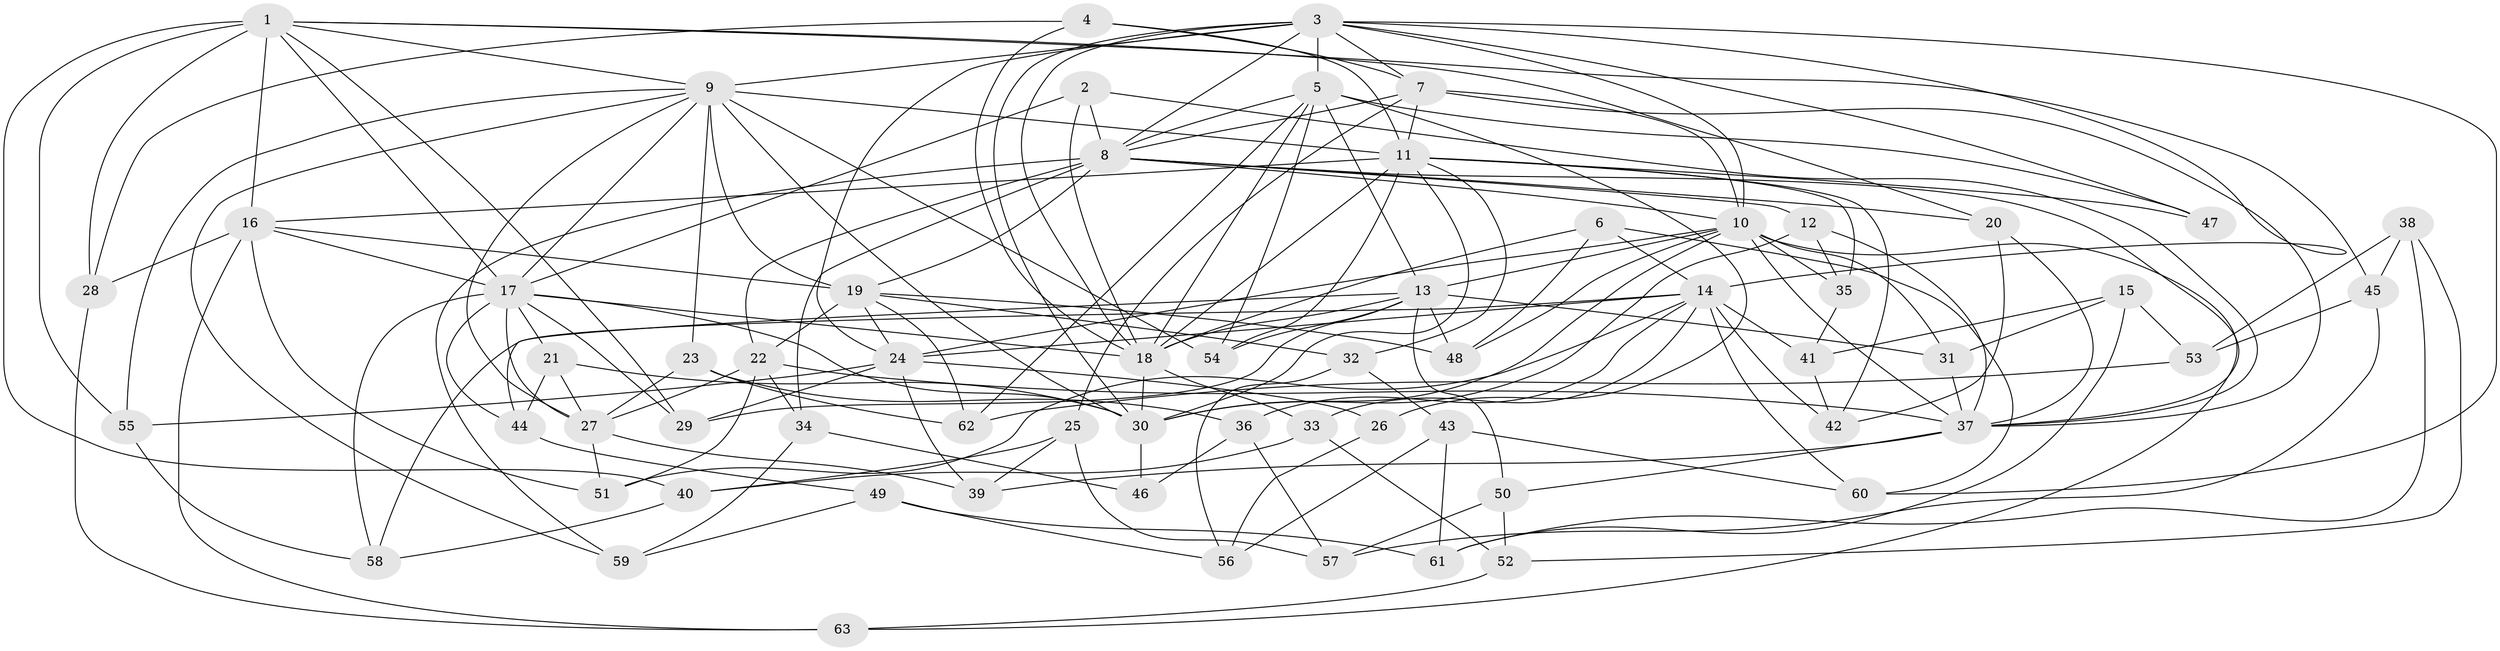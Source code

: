 // original degree distribution, {4: 1.0}
// Generated by graph-tools (version 1.1) at 2025/37/03/09/25 02:37:57]
// undirected, 63 vertices, 174 edges
graph export_dot {
graph [start="1"]
  node [color=gray90,style=filled];
  1;
  2;
  3;
  4;
  5;
  6;
  7;
  8;
  9;
  10;
  11;
  12;
  13;
  14;
  15;
  16;
  17;
  18;
  19;
  20;
  21;
  22;
  23;
  24;
  25;
  26;
  27;
  28;
  29;
  30;
  31;
  32;
  33;
  34;
  35;
  36;
  37;
  38;
  39;
  40;
  41;
  42;
  43;
  44;
  45;
  46;
  47;
  48;
  49;
  50;
  51;
  52;
  53;
  54;
  55;
  56;
  57;
  58;
  59;
  60;
  61;
  62;
  63;
  1 -- 9 [weight=1.0];
  1 -- 16 [weight=2.0];
  1 -- 17 [weight=1.0];
  1 -- 20 [weight=1.0];
  1 -- 28 [weight=1.0];
  1 -- 29 [weight=1.0];
  1 -- 40 [weight=1.0];
  1 -- 45 [weight=1.0];
  1 -- 55 [weight=1.0];
  2 -- 8 [weight=1.0];
  2 -- 17 [weight=1.0];
  2 -- 18 [weight=1.0];
  2 -- 37 [weight=1.0];
  3 -- 5 [weight=2.0];
  3 -- 7 [weight=1.0];
  3 -- 8 [weight=1.0];
  3 -- 9 [weight=1.0];
  3 -- 10 [weight=1.0];
  3 -- 14 [weight=1.0];
  3 -- 18 [weight=1.0];
  3 -- 24 [weight=1.0];
  3 -- 30 [weight=1.0];
  3 -- 47 [weight=1.0];
  3 -- 60 [weight=1.0];
  4 -- 7 [weight=1.0];
  4 -- 11 [weight=1.0];
  4 -- 18 [weight=1.0];
  4 -- 28 [weight=1.0];
  5 -- 8 [weight=1.0];
  5 -- 13 [weight=2.0];
  5 -- 18 [weight=1.0];
  5 -- 26 [weight=2.0];
  5 -- 47 [weight=2.0];
  5 -- 54 [weight=1.0];
  5 -- 62 [weight=1.0];
  6 -- 14 [weight=1.0];
  6 -- 18 [weight=1.0];
  6 -- 48 [weight=1.0];
  6 -- 60 [weight=1.0];
  7 -- 8 [weight=1.0];
  7 -- 10 [weight=2.0];
  7 -- 11 [weight=1.0];
  7 -- 25 [weight=1.0];
  7 -- 37 [weight=1.0];
  8 -- 10 [weight=1.0];
  8 -- 12 [weight=1.0];
  8 -- 19 [weight=1.0];
  8 -- 20 [weight=1.0];
  8 -- 22 [weight=1.0];
  8 -- 34 [weight=1.0];
  8 -- 37 [weight=1.0];
  8 -- 59 [weight=1.0];
  9 -- 11 [weight=2.0];
  9 -- 17 [weight=1.0];
  9 -- 19 [weight=1.0];
  9 -- 23 [weight=1.0];
  9 -- 27 [weight=1.0];
  9 -- 30 [weight=1.0];
  9 -- 54 [weight=1.0];
  9 -- 55 [weight=1.0];
  9 -- 59 [weight=1.0];
  10 -- 13 [weight=1.0];
  10 -- 24 [weight=1.0];
  10 -- 30 [weight=1.0];
  10 -- 31 [weight=1.0];
  10 -- 35 [weight=1.0];
  10 -- 37 [weight=1.0];
  10 -- 48 [weight=1.0];
  10 -- 63 [weight=1.0];
  11 -- 16 [weight=1.0];
  11 -- 18 [weight=1.0];
  11 -- 30 [weight=1.0];
  11 -- 32 [weight=1.0];
  11 -- 35 [weight=1.0];
  11 -- 42 [weight=1.0];
  11 -- 47 [weight=1.0];
  11 -- 54 [weight=1.0];
  12 -- 30 [weight=1.0];
  12 -- 35 [weight=1.0];
  12 -- 37 [weight=1.0];
  13 -- 18 [weight=1.0];
  13 -- 29 [weight=1.0];
  13 -- 31 [weight=1.0];
  13 -- 44 [weight=1.0];
  13 -- 48 [weight=1.0];
  13 -- 50 [weight=1.0];
  13 -- 54 [weight=1.0];
  14 -- 24 [weight=1.0];
  14 -- 33 [weight=1.0];
  14 -- 36 [weight=1.0];
  14 -- 41 [weight=1.0];
  14 -- 42 [weight=1.0];
  14 -- 51 [weight=1.0];
  14 -- 58 [weight=1.0];
  14 -- 60 [weight=1.0];
  15 -- 31 [weight=1.0];
  15 -- 41 [weight=1.0];
  15 -- 53 [weight=1.0];
  15 -- 61 [weight=1.0];
  16 -- 17 [weight=1.0];
  16 -- 19 [weight=1.0];
  16 -- 28 [weight=1.0];
  16 -- 51 [weight=1.0];
  16 -- 63 [weight=1.0];
  17 -- 18 [weight=1.0];
  17 -- 21 [weight=1.0];
  17 -- 27 [weight=2.0];
  17 -- 29 [weight=1.0];
  17 -- 30 [weight=1.0];
  17 -- 44 [weight=1.0];
  17 -- 58 [weight=1.0];
  18 -- 30 [weight=1.0];
  18 -- 33 [weight=1.0];
  19 -- 22 [weight=1.0];
  19 -- 24 [weight=1.0];
  19 -- 32 [weight=1.0];
  19 -- 48 [weight=1.0];
  19 -- 62 [weight=1.0];
  20 -- 37 [weight=1.0];
  20 -- 42 [weight=1.0];
  21 -- 27 [weight=1.0];
  21 -- 30 [weight=1.0];
  21 -- 44 [weight=1.0];
  22 -- 27 [weight=1.0];
  22 -- 34 [weight=1.0];
  22 -- 37 [weight=1.0];
  22 -- 51 [weight=1.0];
  23 -- 27 [weight=1.0];
  23 -- 36 [weight=1.0];
  23 -- 62 [weight=1.0];
  24 -- 26 [weight=1.0];
  24 -- 29 [weight=1.0];
  24 -- 39 [weight=1.0];
  24 -- 55 [weight=1.0];
  25 -- 39 [weight=1.0];
  25 -- 40 [weight=1.0];
  25 -- 57 [weight=1.0];
  26 -- 56 [weight=1.0];
  27 -- 39 [weight=1.0];
  27 -- 51 [weight=1.0];
  28 -- 63 [weight=1.0];
  30 -- 46 [weight=2.0];
  31 -- 37 [weight=1.0];
  32 -- 43 [weight=1.0];
  32 -- 56 [weight=1.0];
  33 -- 40 [weight=1.0];
  33 -- 52 [weight=1.0];
  34 -- 46 [weight=1.0];
  34 -- 59 [weight=1.0];
  35 -- 41 [weight=1.0];
  36 -- 46 [weight=1.0];
  36 -- 57 [weight=1.0];
  37 -- 39 [weight=1.0];
  37 -- 50 [weight=1.0];
  38 -- 45 [weight=1.0];
  38 -- 52 [weight=1.0];
  38 -- 53 [weight=1.0];
  38 -- 61 [weight=1.0];
  40 -- 58 [weight=1.0];
  41 -- 42 [weight=1.0];
  43 -- 56 [weight=1.0];
  43 -- 60 [weight=1.0];
  43 -- 61 [weight=1.0];
  44 -- 49 [weight=1.0];
  45 -- 53 [weight=1.0];
  45 -- 57 [weight=1.0];
  49 -- 56 [weight=1.0];
  49 -- 59 [weight=1.0];
  49 -- 61 [weight=1.0];
  50 -- 52 [weight=1.0];
  50 -- 57 [weight=1.0];
  52 -- 63 [weight=1.0];
  53 -- 62 [weight=1.0];
  55 -- 58 [weight=1.0];
}
